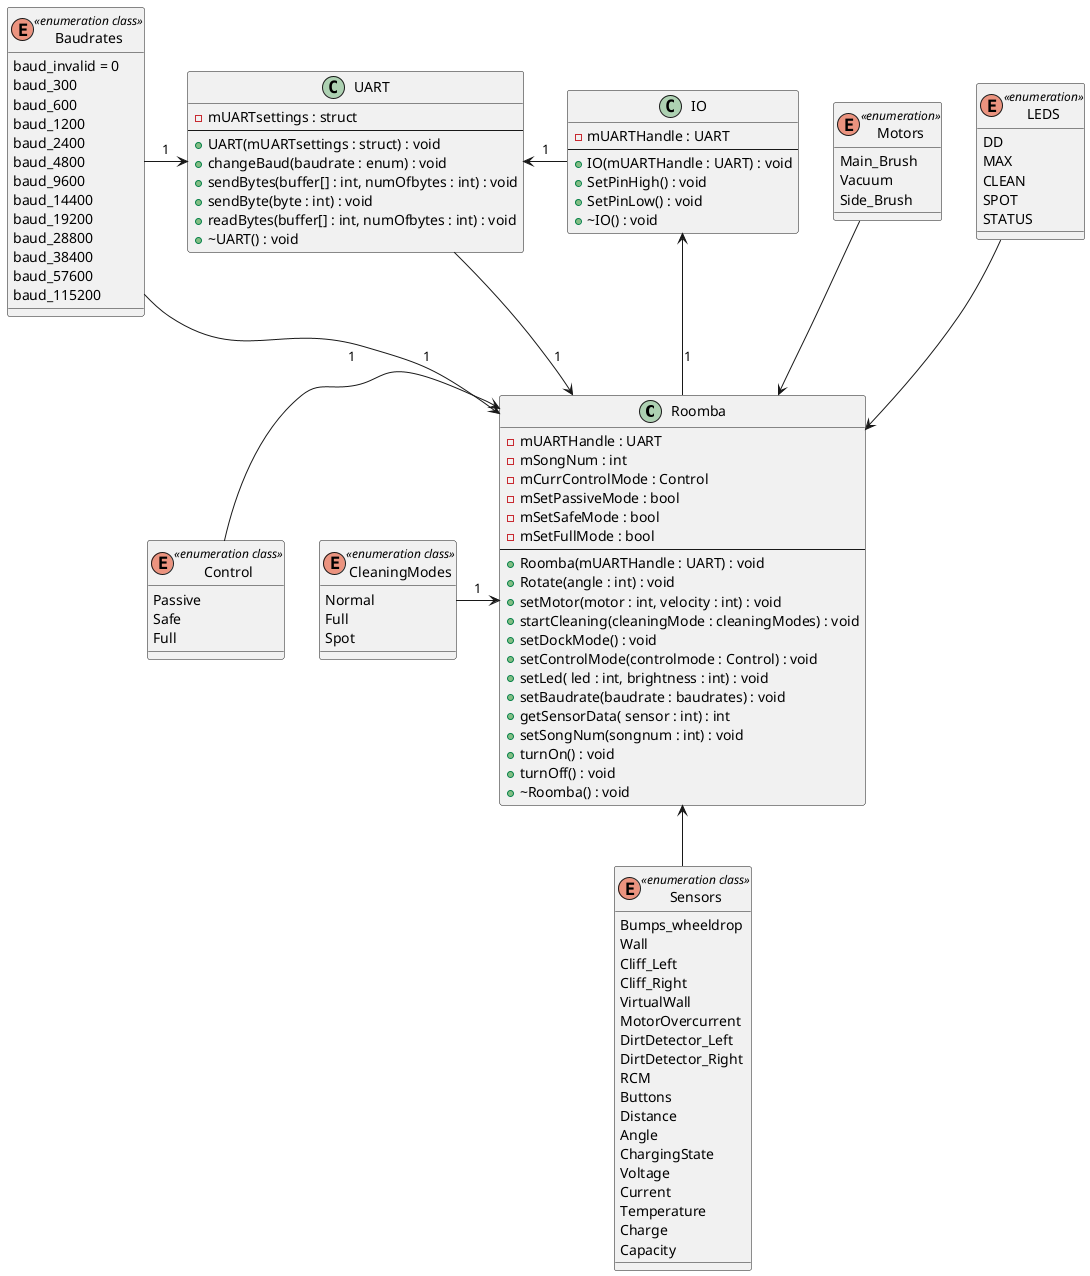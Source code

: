 @startuml Roomba

class Roomba 
enum CleaningModes <<enumeration class>>
enum LEDS <<enumeration>>
enum Motors <<enumeration>>
enum Control <<enumeration class>>
enum Sensors <<enumeration class>>

class UART
enum Baudrates <<enumeration class>>

Roomba <-left- CleaningModes : 1
Roomba <-up- LEDS
Roomba <-up- Motors 
Roomba <-left- Control : 1
Roomba <-down- Sensors
Roomba <-up- UART : 1
Roomba <-left- Baudrates : 1


UART <-left- Baudrates : 1

IO <-down- Roomba : 1

UART <-right- IO : 1

class Roomba {
  - mUARTHandle : UART
  - mSongNum : int
  - mCurrControlMode : Control
  - mSetPassiveMode : bool
  - mSetSafeMode : bool
  - mSetFullMode : bool
  --
  + Roomba(mUARTHandle : UART) : void
  + Rotate(angle : int) : void
  + setMotor(motor : int, velocity : int) : void
  + startCleaning(cleaningMode : cleaningModes) : void
  + setDockMode() : void
  + setControlMode(controlmode : Control) : void
  + setLed( led : int, brightness : int) : void
  + setBaudrate(baudrate : baudrates) : void
  + getSensorData( sensor : int) : int
  + setSongNum(songnum : int) : void
  + turnOn() : void
  + turnOff() : void
  + ~Roomba() : void
}

enum LEDS {
DD
MAX
CLEAN
SPOT
STATUS
}

enum Motors {
Main_Brush
Vacuum
Side_Brush
}

enum Baudrates {
baud_invalid = 0
baud_300
baud_600
baud_1200
baud_2400
baud_4800
baud_9600
baud_14400
baud_19200
baud_28800
baud_38400
baud_57600
baud_115200
}

class UART {
- mUARTsettings : struct
--
+ UART(mUARTsettings : struct) : void
+ changeBaud(baudrate : enum) : void
+ sendBytes(buffer[] : int, numOfbytes : int) : void
+ sendByte(byte : int) : void
+ readBytes(buffer[] : int, numOfbytes : int) : void
+ ~UART() : void
}

enum CleaningModes {
Normal
Full
Spot
}

enum Control {
Passive
Safe
Full
}

enum Sensors {
Bumps_wheeldrop
Wall
Cliff_Left
Cliff_Right
VirtualWall
MotorOvercurrent
DirtDetector_Left
DirtDetector_Right
RCM
Buttons
Distance
Angle
ChargingState
Voltage
Current
Temperature
Charge
Capacity
}


class IO {
- mUARTHandle : UART
--
+ IO(mUARTHandle : UART) : void
+ SetPinHigh() : void
+ SetPinLow() : void
+ ~IO() : void
}


@enduml